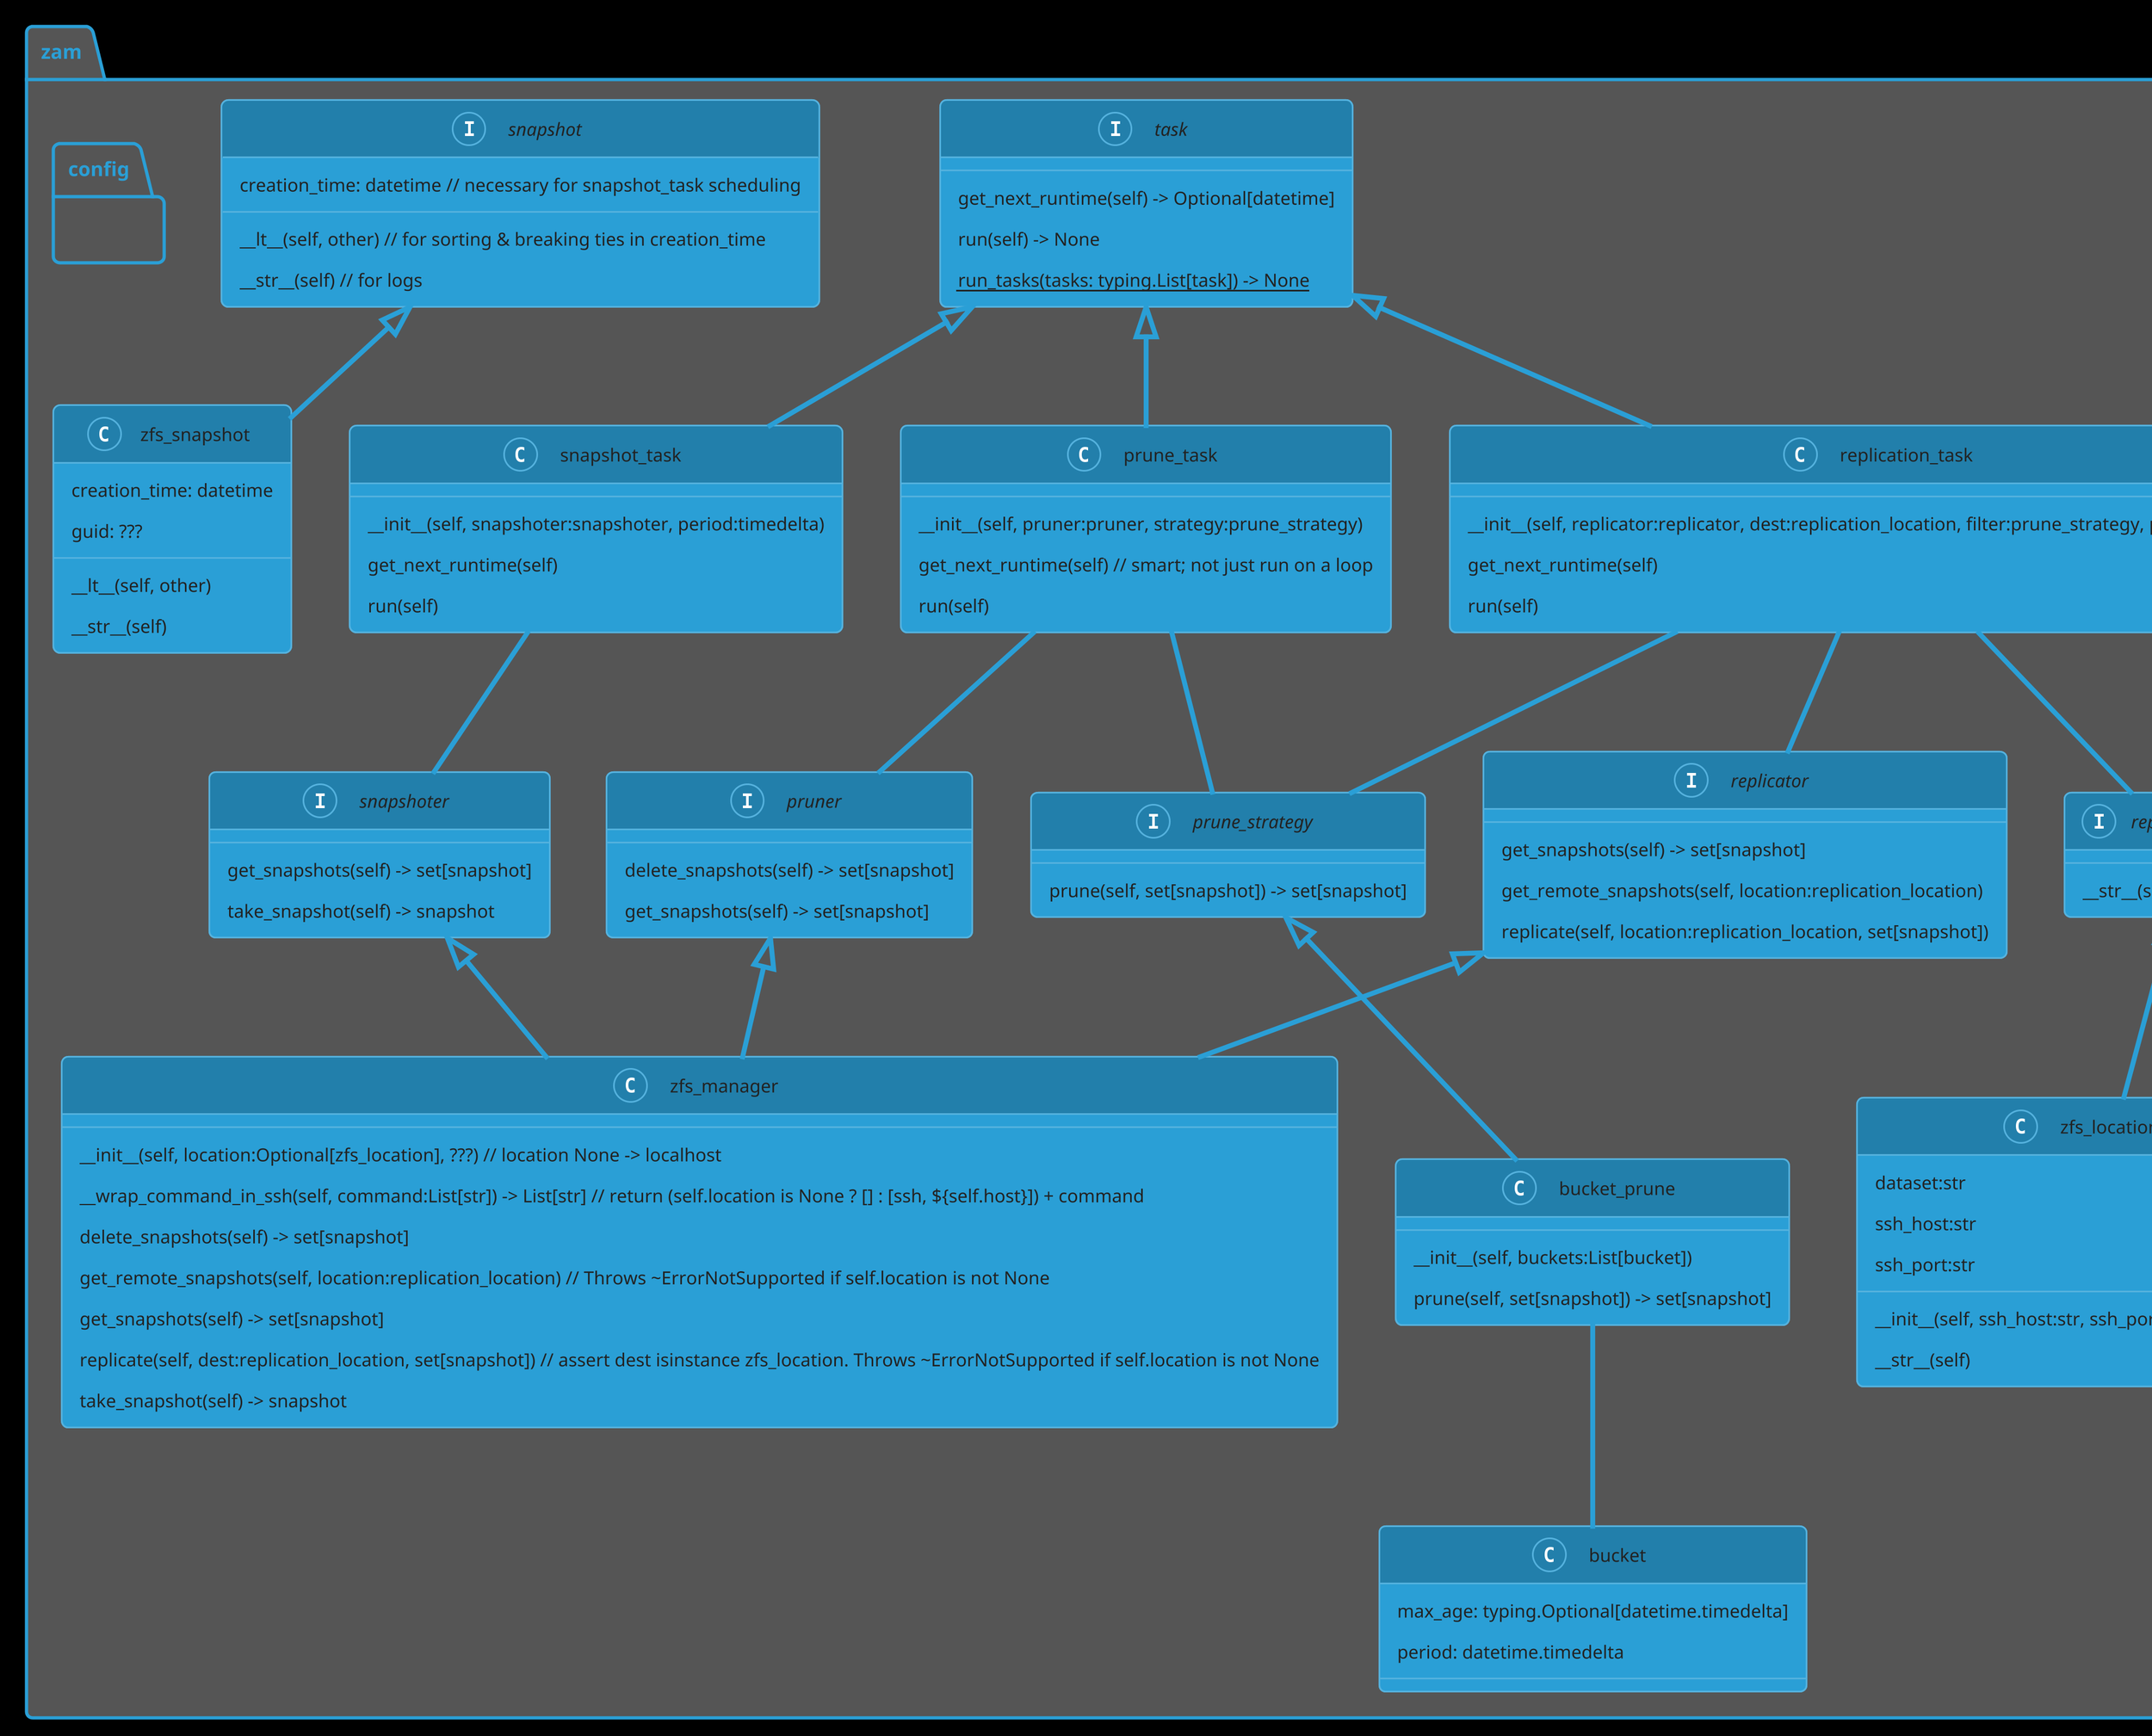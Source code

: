 ' -*- mode: Fundamental; compile-command: "./generate.bash" -*-
@startuml
!theme cyborg
skinparam backgroundColor black
skinparam dpi 300

package "zam" {
	interface task {
		get_next_runtime(self) -> Optional[datetime]
		run(self) -> None
		{static} run_tasks(tasks: typing.List[task]) -> None
	}

	interface snapshot {
		__lt__(self, other) // for sorting & breaking ties in creation_time
		__str__(self) // for logs
		creation_time: datetime // necessary for snapshot_task scheduling
	}

	class zfs_snapshot {
		__lt__(self, other)
		__str__(self)
		creation_time: datetime
		guid: ???
	}
	zfs_snapshot -up-|> snapshot

	interface snapshoter {
		get_snapshots(self) -> set[snapshot]
		take_snapshot(self) -> snapshot
	}

	class snapshot_task {
		__init__(self, snapshoter:snapshoter, period:timedelta)
		get_next_runtime(self)
		run(self)
	}

	snapshot_task -up-|> task
	snapshot_task -- snapshoter

	interface replicator {
		get_snapshots(self) -> set[snapshot]
		get_remote_snapshots(self, location:replication_location)
		replicate(self, location:replication_location, set[snapshot])
	}

	interface replication_location {
		__str__(self) // for logging
	}

	class replication_task {
		__init__(self, replicator:replicator, dest:replication_location, filter:prune_strategy, period:timedelta)
		get_next_runtime(self)
		run(self)

		' implementation is something like this:
		'     local = replicator.get_snapshots()
		'     remote = replicator.get_remote_snapshots(dest)
		'
		'     start_time = max(map(lambda snapshot: snapshot.datetime, remote))
		'     local = filter out all snapshots from local that are start_time or older
		'     snapshots_to_replicate = union(local, remote) ' pretend to upload everything
		'     snapshots_to_replicate = prune_strategy.filter(snapshots_to_replicate)
		'     snapshots_to_replicate = snapshots_to_replicate - remote
		'     replicator.replicate(snapshots_to_replicate, dest)
	}

	replication_task -up-|> task
	replication_task -- replicator
	replication_task -- replication_location
	replication_task -- prune_strategy

	class prune_task {
		__init__(self, pruner:pruner, strategy:prune_strategy)
		get_next_runtime(self) // smart; not just run on a loop
		run(self)
	}

	interface prune_strategy {
		prune(self, set[snapshot]) -> set[snapshot]
	}

	interface pruner {
		delete_snapshots(self) -> set[snapshot]
		get_snapshots(self) -> set[snapshot]
	}

	prune_task -up-|> task
	prune_task -- pruner
	prune_task -- prune_strategy

	class bucket {
		'This probably shouldn't be a separate class
		max_age: typing.Optional[datetime.timedelta]
		period: datetime.timedelta
	}

	class bucket_prune {
		__init__(self, buckets:List[bucket])
		prune(self, set[snapshot]) -> set[snapshot]
		' algorith is something like:
		' keepers = set()
		' for each bucket:
		'     snapshots = get all snapshots inside bucket as well as closest neighbors on left and right
		'     keeper snapshots[0] if it's closer to the start of the bucket than snapshots[1]
		'     for snapshot in snapshots:
		'         ???
		'     keeper snapshots[-1] if it's closer to the end of the bucket than snapshots[-2]
	}
	bucket_prune -up-|> prune_strategy
	bucket_prune -- bucket

	class zfs_location {
		__init__(self, ssh_host:str, ssh_port:str, dataset:str)
		__str__(self)
		dataset:str
		ssh_host:str
		ssh_port:str
	}
	zfs_location -up-|> replication_location

	class zfs_manager {
		__init__(self, location:Optional[zfs_location], ???) // location None -> localhost
		__wrap_command_in_ssh(self, command:List[str]) -> List[str] // return (self.location is None ? [] : [ssh, ${self.host}]) + command
		delete_snapshots(self) -> set[snapshot]
		get_remote_snapshots(self, location:replication_location) // Throws ~ErrorNotSupported if self.location is not None
		get_snapshots(self) -> set[snapshot]
		replicate(self, dest:replication_location, set[snapshot]) // assert dest isinstance zfs_location. Throws ~ErrorNotSupported if self.location is not None
		take_snapshot(self) -> snapshot
	}
	zfs_manager -up-|> pruner
	zfs_manager -up-|> replicator
	zfs_manager -up-|> snapshoter

	package "config" {
		'TODO #21
	}
}

@enduml
